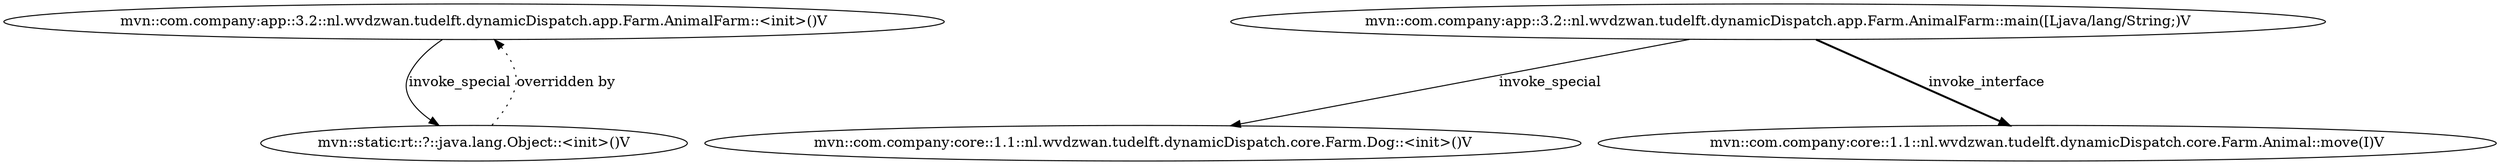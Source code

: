 strict digraph G {
  overlap=false;
  ranksep=1;
  "mvn::com.company:app::3.2::nl.wvdzwan.tudelft.dynamicDispatch.app.Farm.AnimalFarm::<init>()V" [ label="mvn::com.company:app::3.2::nl.wvdzwan.tudelft.dynamicDispatch.app.Farm.AnimalFarm::<init>()V" type="Implementation" ];
  "mvn::static:rt::?::java.lang.Object::<init>()V" [ label="mvn::static:rt::?::java.lang.Object::<init>()V" ];
  "mvn::com.company:app::3.2::nl.wvdzwan.tudelft.dynamicDispatch.app.Farm.AnimalFarm::main([Ljava/lang/String;)V" [ label="mvn::com.company:app::3.2::nl.wvdzwan.tudelft.dynamicDispatch.app.Farm.AnimalFarm::main([Ljava/lang/String;)V" type="Implementation" ];
  "mvn::static:rt::?::java.lang.Object::<init>()V" [ label="mvn::static:rt::?::java.lang.Object::<init>()V" ];
  "mvn::com.company:core::1.1::nl.wvdzwan.tudelft.dynamicDispatch.core.Farm.Dog::<init>()V" [ label="mvn::com.company:core::1.1::nl.wvdzwan.tudelft.dynamicDispatch.core.Farm.Dog::<init>()V" ];
  "mvn::com.company:core::1.1::nl.wvdzwan.tudelft.dynamicDispatch.core.Farm.Animal::move(I)V" [ label="mvn::com.company:core::1.1::nl.wvdzwan.tudelft.dynamicDispatch.core.Farm.Animal::move(I)V" ];
  "mvn::static:rt::?::java.lang.Object::<init>()V" -> "mvn::com.company:app::3.2::nl.wvdzwan.tudelft.dynamicDispatch.app.Farm.AnimalFarm::<init>()V" [ label="overridden by" style="dotted" ];
  "mvn::com.company:app::3.2::nl.wvdzwan.tudelft.dynamicDispatch.app.Farm.AnimalFarm::<init>()V" -> "mvn::static:rt::?::java.lang.Object::<init>()V" [ label="invoke_special" ];
  "mvn::com.company:app::3.2::nl.wvdzwan.tudelft.dynamicDispatch.app.Farm.AnimalFarm::main([Ljava/lang/String;)V" -> "mvn::com.company:core::1.1::nl.wvdzwan.tudelft.dynamicDispatch.core.Farm.Dog::<init>()V" [ label="invoke_special" ];
  "mvn::com.company:app::3.2::nl.wvdzwan.tudelft.dynamicDispatch.app.Farm.AnimalFarm::main([Ljava/lang/String;)V" -> "mvn::com.company:core::1.1::nl.wvdzwan.tudelft.dynamicDispatch.core.Farm.Animal::move(I)V" [ label="invoke_interface" style="bold" ];
}

